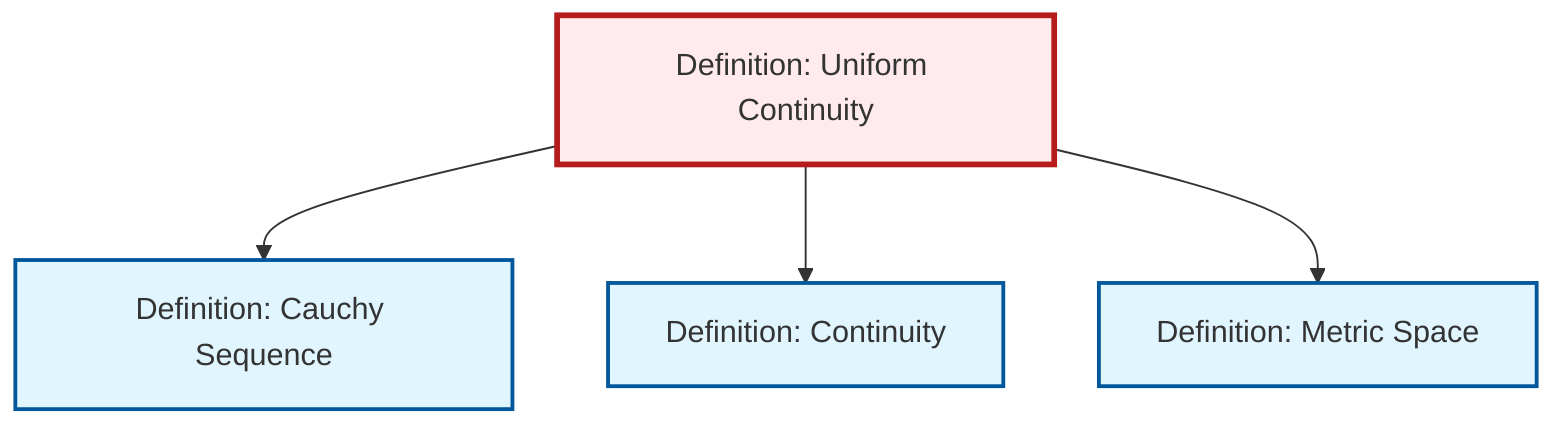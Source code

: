 graph TD
    classDef definition fill:#e1f5fe,stroke:#01579b,stroke-width:2px
    classDef theorem fill:#f3e5f5,stroke:#4a148c,stroke-width:2px
    classDef axiom fill:#fff3e0,stroke:#e65100,stroke-width:2px
    classDef example fill:#e8f5e9,stroke:#1b5e20,stroke-width:2px
    classDef current fill:#ffebee,stroke:#b71c1c,stroke-width:3px
    def-uniform-continuity["Definition: Uniform Continuity"]:::definition
    def-metric-space["Definition: Metric Space"]:::definition
    def-cauchy-sequence["Definition: Cauchy Sequence"]:::definition
    def-continuity["Definition: Continuity"]:::definition
    def-uniform-continuity --> def-cauchy-sequence
    def-uniform-continuity --> def-continuity
    def-uniform-continuity --> def-metric-space
    class def-uniform-continuity current
